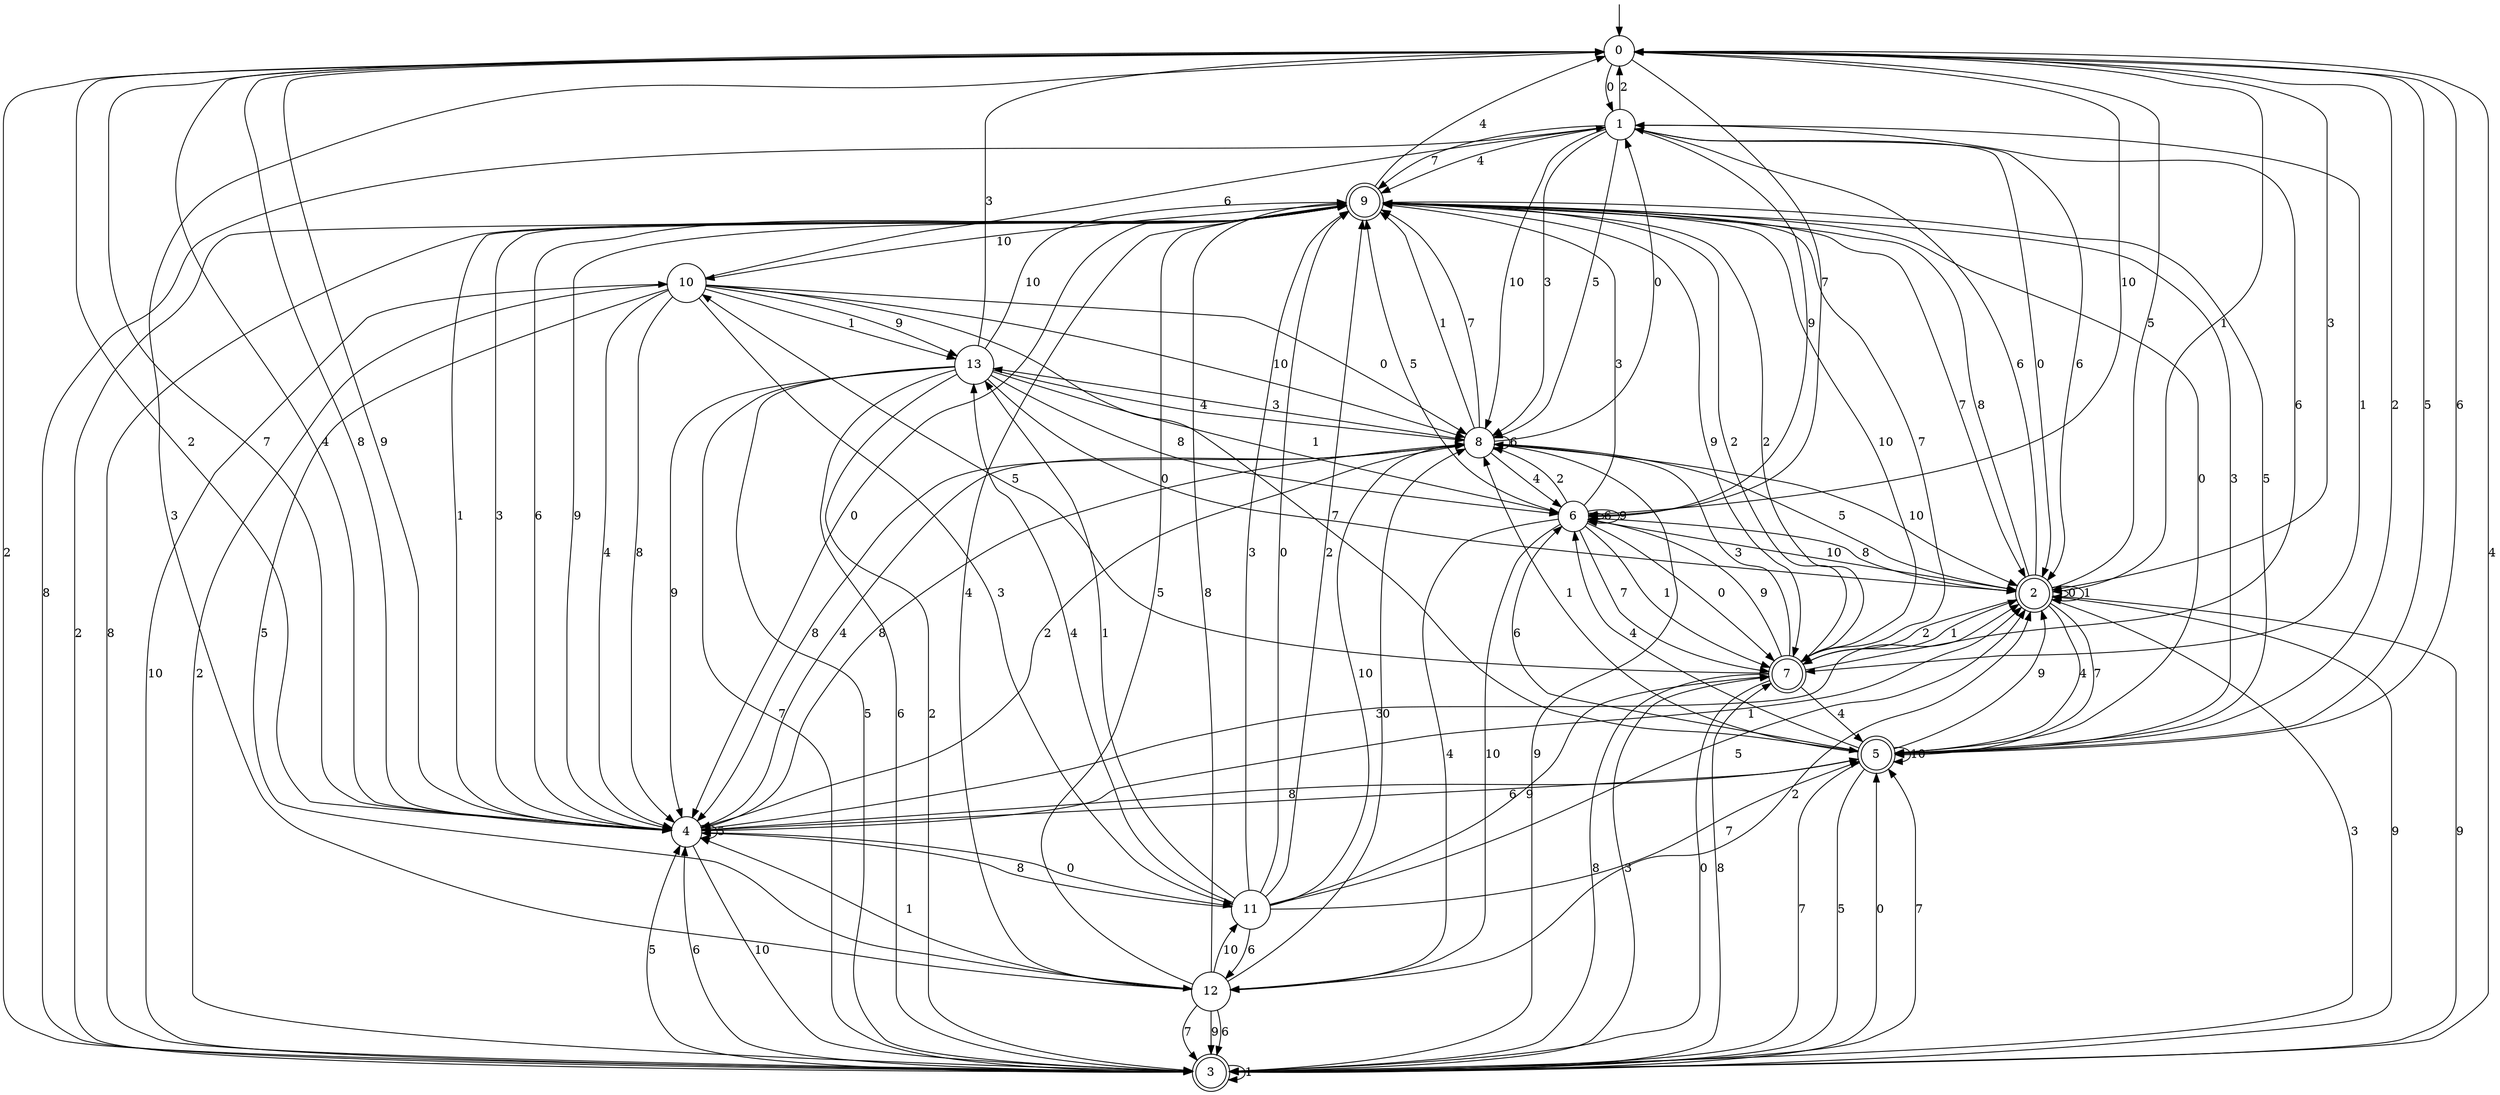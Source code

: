 digraph g {

	s0 [shape="circle" label="0"];
	s1 [shape="circle" label="1"];
	s2 [shape="doublecircle" label="2"];
	s3 [shape="doublecircle" label="3"];
	s4 [shape="circle" label="4"];
	s5 [shape="doublecircle" label="5"];
	s6 [shape="circle" label="6"];
	s7 [shape="doublecircle" label="7"];
	s8 [shape="circle" label="8"];
	s9 [shape="doublecircle" label="9"];
	s10 [shape="circle" label="10"];
	s11 [shape="circle" label="11"];
	s12 [shape="circle" label="12"];
	s13 [shape="circle" label="13"];
	s0 -> s1 [label="0"];
	s0 -> s2 [label="1"];
	s0 -> s3 [label="2"];
	s0 -> s2 [label="3"];
	s0 -> s4 [label="4"];
	s0 -> s5 [label="5"];
	s0 -> s5 [label="6"];
	s0 -> s6 [label="7"];
	s0 -> s4 [label="8"];
	s0 -> s4 [label="9"];
	s0 -> s6 [label="10"];
	s1 -> s2 [label="0"];
	s1 -> s7 [label="1"];
	s1 -> s0 [label="2"];
	s1 -> s8 [label="3"];
	s1 -> s9 [label="4"];
	s1 -> s8 [label="5"];
	s1 -> s2 [label="6"];
	s1 -> s9 [label="7"];
	s1 -> s3 [label="8"];
	s1 -> s6 [label="9"];
	s1 -> s8 [label="10"];
	s2 -> s2 [label="0"];
	s2 -> s2 [label="1"];
	s2 -> s7 [label="2"];
	s2 -> s3 [label="3"];
	s2 -> s5 [label="4"];
	s2 -> s0 [label="5"];
	s2 -> s1 [label="6"];
	s2 -> s5 [label="7"];
	s2 -> s9 [label="8"];
	s2 -> s3 [label="9"];
	s2 -> s6 [label="10"];
	s3 -> s5 [label="0"];
	s3 -> s3 [label="1"];
	s3 -> s9 [label="2"];
	s3 -> s7 [label="3"];
	s3 -> s0 [label="4"];
	s3 -> s4 [label="5"];
	s3 -> s4 [label="6"];
	s3 -> s5 [label="7"];
	s3 -> s7 [label="8"];
	s3 -> s2 [label="9"];
	s3 -> s10 [label="10"];
	s4 -> s11 [label="0"];
	s4 -> s2 [label="1"];
	s4 -> s0 [label="2"];
	s4 -> s2 [label="3"];
	s4 -> s8 [label="4"];
	s4 -> s4 [label="5"];
	s4 -> s5 [label="6"];
	s4 -> s0 [label="7"];
	s4 -> s8 [label="8"];
	s4 -> s9 [label="9"];
	s4 -> s3 [label="10"];
	s5 -> s9 [label="0"];
	s5 -> s8 [label="1"];
	s5 -> s0 [label="2"];
	s5 -> s9 [label="3"];
	s5 -> s6 [label="4"];
	s5 -> s3 [label="5"];
	s5 -> s6 [label="6"];
	s5 -> s3 [label="7"];
	s5 -> s4 [label="8"];
	s5 -> s2 [label="9"];
	s5 -> s5 [label="10"];
	s6 -> s7 [label="0"];
	s6 -> s7 [label="1"];
	s6 -> s8 [label="2"];
	s6 -> s9 [label="3"];
	s6 -> s12 [label="4"];
	s6 -> s9 [label="5"];
	s6 -> s6 [label="6"];
	s6 -> s7 [label="7"];
	s6 -> s2 [label="8"];
	s6 -> s6 [label="9"];
	s6 -> s12 [label="10"];
	s7 -> s3 [label="0"];
	s7 -> s2 [label="1"];
	s7 -> s9 [label="2"];
	s7 -> s8 [label="3"];
	s7 -> s5 [label="4"];
	s7 -> s10 [label="5"];
	s7 -> s1 [label="6"];
	s7 -> s9 [label="7"];
	s7 -> s3 [label="8"];
	s7 -> s6 [label="9"];
	s7 -> s9 [label="10"];
	s8 -> s1 [label="0"];
	s8 -> s9 [label="1"];
	s8 -> s4 [label="2"];
	s8 -> s13 [label="3"];
	s8 -> s6 [label="4"];
	s8 -> s2 [label="5"];
	s8 -> s8 [label="6"];
	s8 -> s9 [label="7"];
	s8 -> s4 [label="8"];
	s8 -> s3 [label="9"];
	s8 -> s2 [label="10"];
	s9 -> s4 [label="0"];
	s9 -> s4 [label="1"];
	s9 -> s7 [label="2"];
	s9 -> s4 [label="3"];
	s9 -> s0 [label="4"];
	s9 -> s5 [label="5"];
	s9 -> s4 [label="6"];
	s9 -> s2 [label="7"];
	s9 -> s3 [label="8"];
	s9 -> s7 [label="9"];
	s9 -> s10 [label="10"];
	s10 -> s8 [label="0"];
	s10 -> s13 [label="1"];
	s10 -> s3 [label="2"];
	s10 -> s11 [label="3"];
	s10 -> s4 [label="4"];
	s10 -> s12 [label="5"];
	s10 -> s1 [label="6"];
	s10 -> s5 [label="7"];
	s10 -> s4 [label="8"];
	s10 -> s13 [label="9"];
	s10 -> s8 [label="10"];
	s11 -> s9 [label="0"];
	s11 -> s13 [label="1"];
	s11 -> s9 [label="2"];
	s11 -> s9 [label="3"];
	s11 -> s13 [label="4"];
	s11 -> s2 [label="5"];
	s11 -> s12 [label="6"];
	s11 -> s5 [label="7"];
	s11 -> s4 [label="8"];
	s11 -> s7 [label="9"];
	s11 -> s8 [label="10"];
	s12 -> s8 [label="0"];
	s12 -> s4 [label="1"];
	s12 -> s2 [label="2"];
	s12 -> s0 [label="3"];
	s12 -> s9 [label="4"];
	s12 -> s9 [label="5"];
	s12 -> s3 [label="6"];
	s12 -> s3 [label="7"];
	s12 -> s9 [label="8"];
	s12 -> s3 [label="9"];
	s12 -> s11 [label="10"];
	s13 -> s2 [label="0"];
	s13 -> s6 [label="1"];
	s13 -> s3 [label="2"];
	s13 -> s0 [label="3"];
	s13 -> s8 [label="4"];
	s13 -> s3 [label="5"];
	s13 -> s3 [label="6"];
	s13 -> s3 [label="7"];
	s13 -> s6 [label="8"];
	s13 -> s4 [label="9"];
	s13 -> s9 [label="10"];

__start0 [label="" shape="none" width="0" height="0"];
__start0 -> s0;

}

